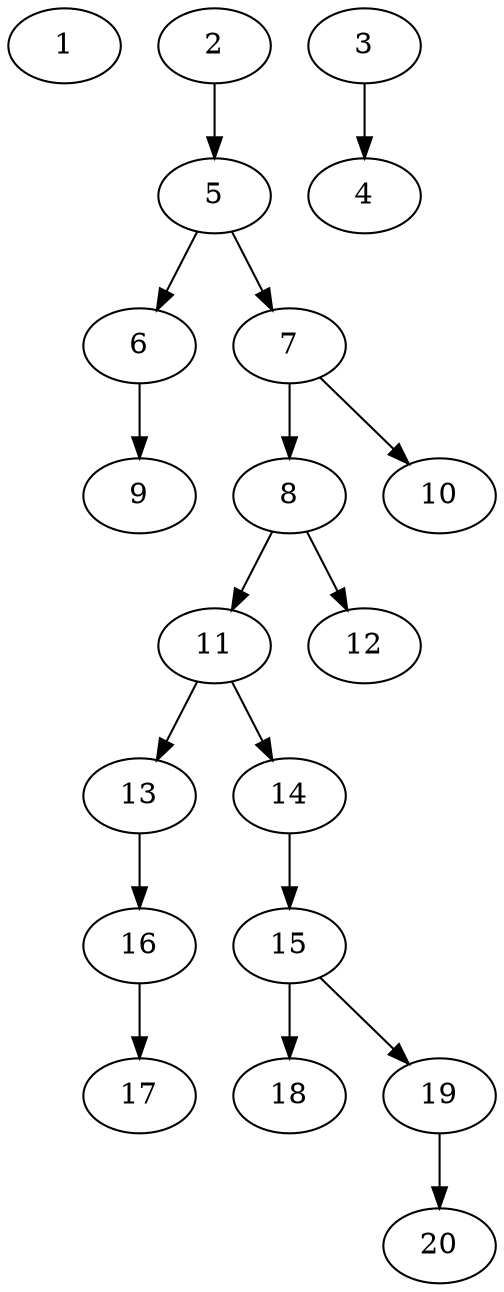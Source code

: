 // DAG (tier=1-easy, mode=data, n=20, ccr=0.320, fat=0.390, density=0.396, regular=0.784, jump=0.013, mindata=1048576, maxdata=8388608)
// DAG automatically generated by daggen at Sun Aug 24 16:33:33 2025
// /home/ermia/Project/Environments/daggen/bin/daggen --dot --ccr 0.320 --fat 0.390 --regular 0.784 --density 0.396 --jump 0.013 --mindata 1048576 --maxdata 8388608 -n 20 
digraph G {
  1 [size="195419961343087648", alpha="0.08", expect_size="97709980671543824"]
  2 [size="61466006971467431936", alpha="0.10", expect_size="30733003485733715968"]
  2 -> 5 [size ="124598645424128"]
  3 [size="25857329580836064", alpha="0.17", expect_size="12928664790418032"]
  3 -> 4 [size ="501243654963200"]
  4 [size="927399668660572288", alpha="0.14", expect_size="463699834330286144"]
  5 [size="21967056240902144000", alpha="0.20", expect_size="10983528120451072000"]
  5 -> 6 [size ="62748675276800"]
  5 -> 7 [size ="62748675276800"]
  6 [size="536202009663895808", alpha="0.03", expect_size="268101004831947904"]
  6 -> 9 [size ="505272040685568"]
  7 [size="106196845184326640", alpha="0.10", expect_size="53098422592163320"]
  7 -> 8 [size ="90854337282048"]
  7 -> 10 [size ="90854337282048"]
  8 [size="418744123330040384", alpha="0.06", expect_size="209372061665020192"]
  8 -> 11 [size ="374880390348800"]
  8 -> 12 [size ="374880390348800"]
  9 [size="143693387793432576000", alpha="0.19", expect_size="71846693896716288000"]
  10 [size="163502215183466496000", alpha="0.11", expect_size="81751107591733248000"]
  11 [size="53641614144795976", alpha="0.06", expect_size="26820807072397988"]
  11 -> 13 [size ="139982589132800"]
  11 -> 14 [size ="139982589132800"]
  12 [size="467703805224767808", alpha="0.19", expect_size="233851902612383904"]
  13 [size="10470938892193460", alpha="0.14", expect_size="5235469446096730"]
  13 -> 16 [size ="363417349128192"]
  14 [size="191204915707667021824", alpha="0.19", expect_size="95602457853833510912"]
  14 -> 15 [size ="265515180228608"]
  15 [size="335553475853672064", alpha="0.11", expect_size="167776737926836032"]
  15 -> 18 [size ="357259708203008"]
  15 -> 19 [size ="357259708203008"]
  16 [size="416856259937700224", alpha="0.02", expect_size="208428129968850112"]
  16 -> 17 [size ="191265505280000"]
  17 [size="814749971175132032", alpha="0.10", expect_size="407374985587566016"]
  18 [size="15578845519760326656", alpha="0.12", expect_size="7789422759880163328"]
  19 [size="6055064119302332", alpha="0.05", expect_size="3027532059651166"]
  19 -> 20 [size ="187756852543488"]
  20 [size="1129483648399774080", alpha="0.13", expect_size="564741824199887040"]
}